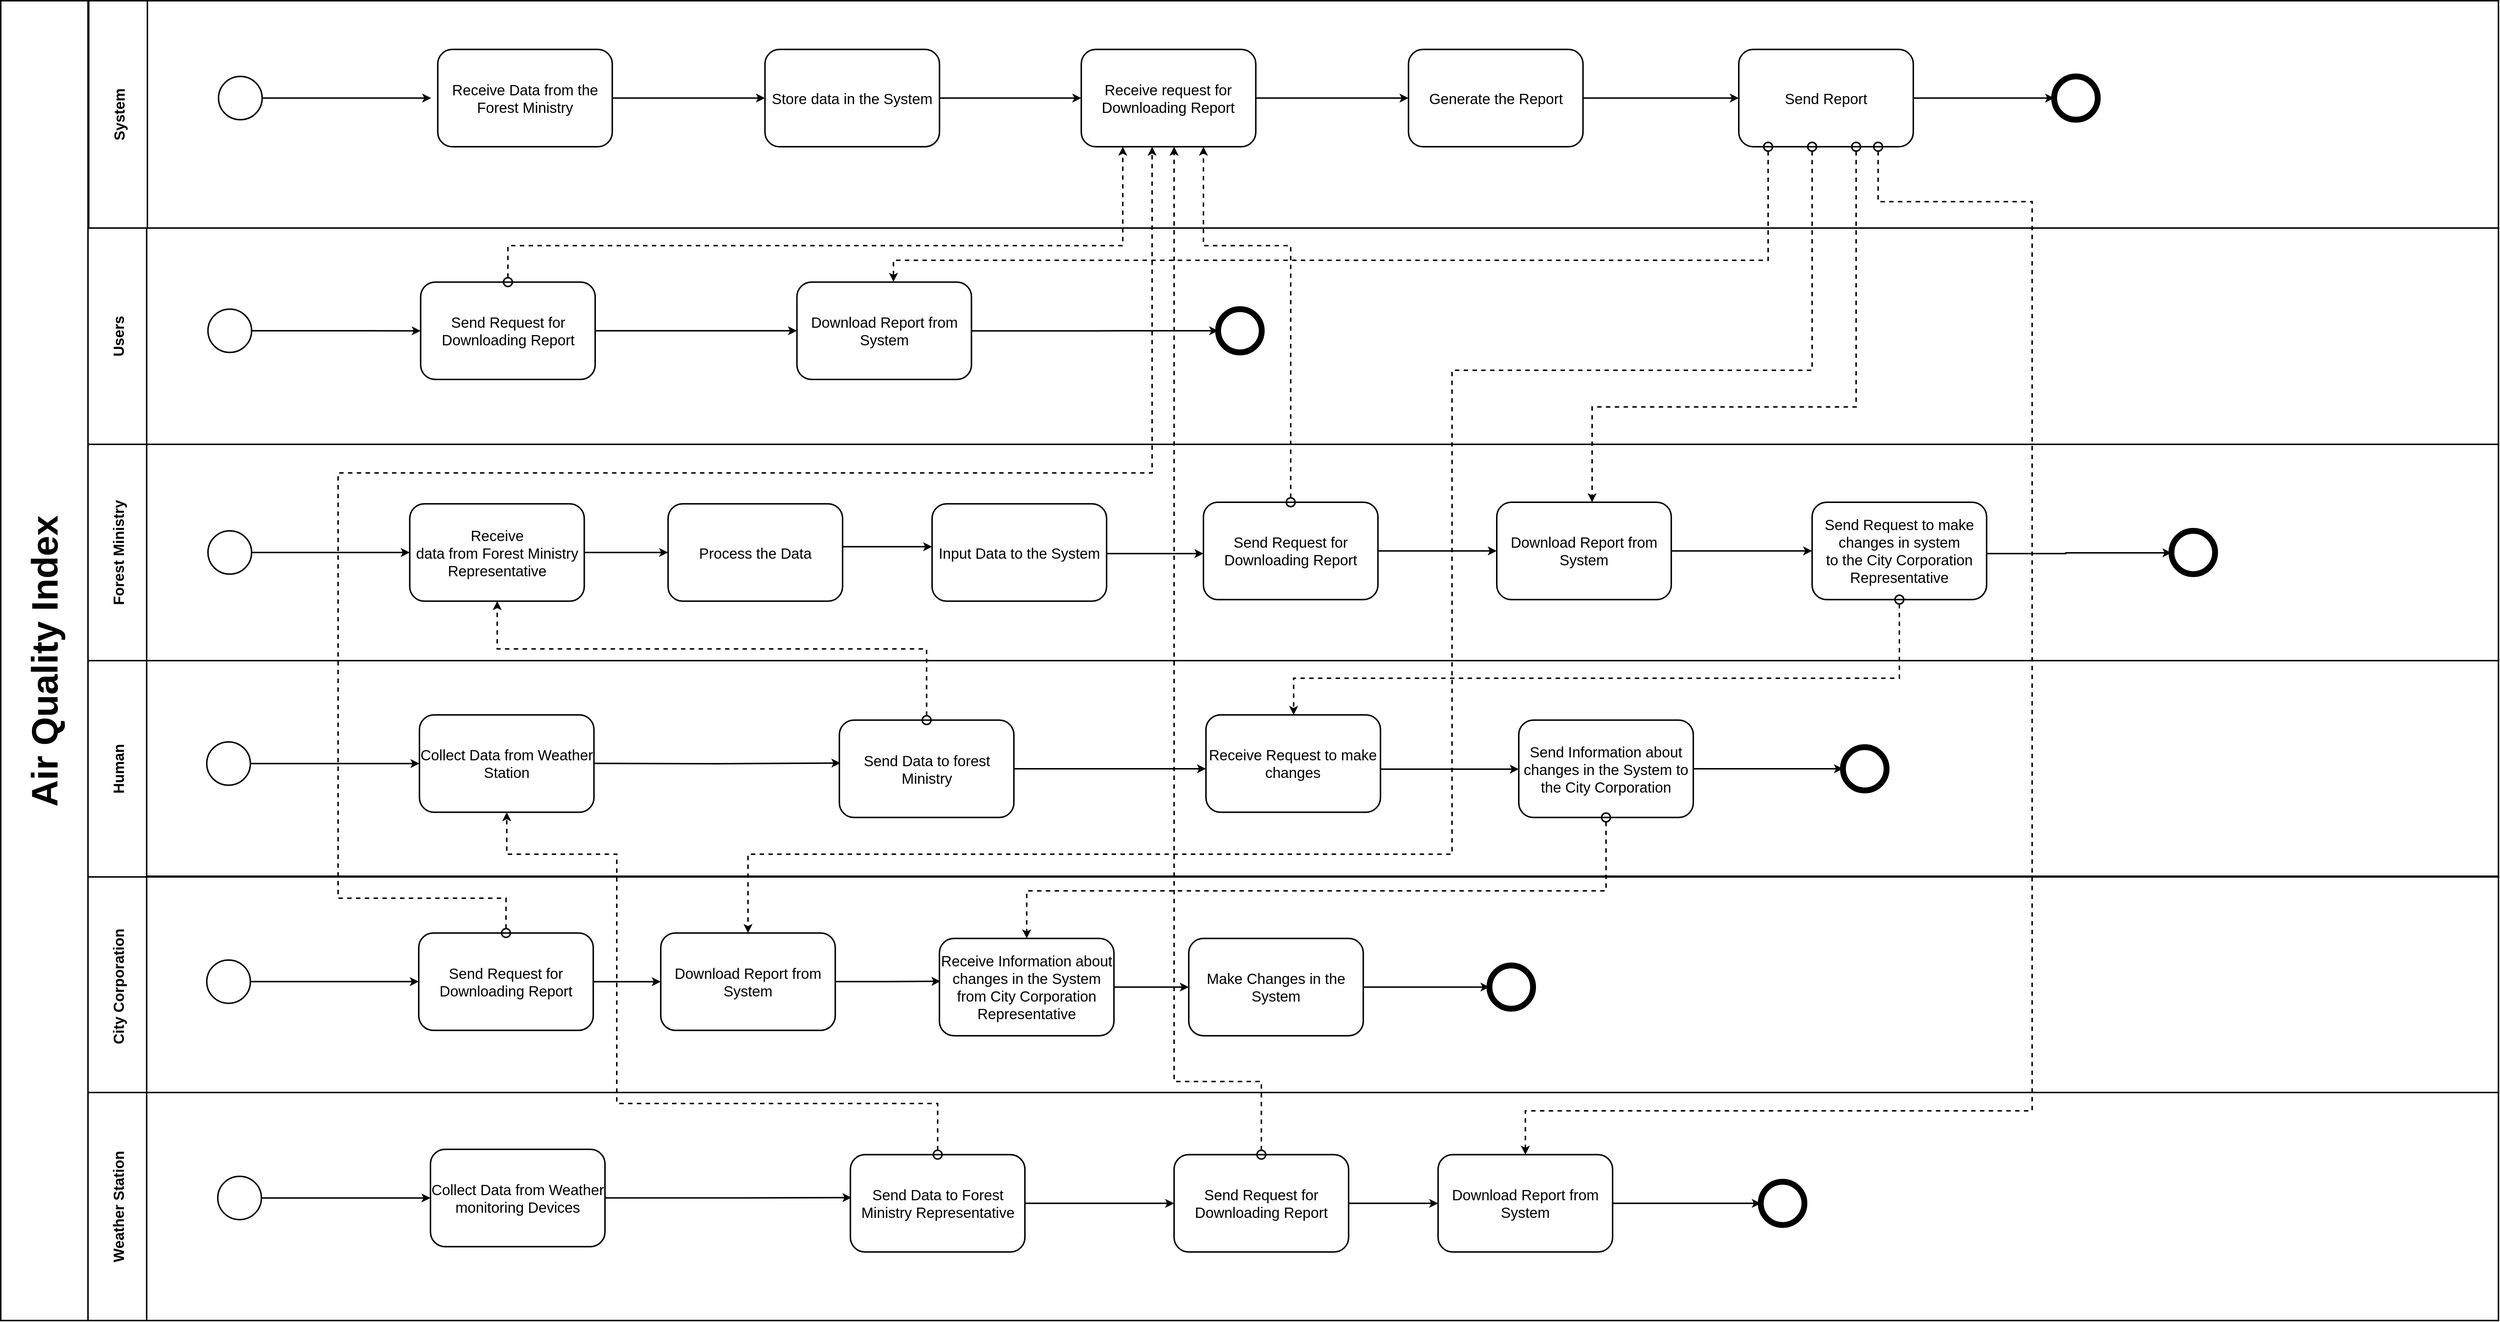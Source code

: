 <mxfile version="20.2.7" type="github">
  <diagram id="QK-G4r99VR7Iopguges4" name="Page-1">
    <mxGraphModel dx="5190" dy="3995" grid="1" gridSize="10" guides="1" tooltips="1" connect="1" arrows="1" fold="1" page="1" pageScale="1" pageWidth="850" pageHeight="1100" math="0" shadow="0">
      <root>
        <mxCell id="0" />
        <mxCell id="1" parent="0" />
        <mxCell id="XOuvGOcxkD7HM2McUkYF-175" value="Users" style="swimlane;horizontal=0;startSize=80;strokeWidth=2;fontSize=20;" vertex="1" parent="1">
          <mxGeometry x="308.983" y="-424" width="3286.907" height="295" as="geometry" />
        </mxCell>
        <mxCell id="XOuvGOcxkD7HM2McUkYF-176" style="edgeStyle=orthogonalEdgeStyle;shape=connector;rounded=0;orthogonalLoop=1;jettySize=auto;html=1;exitX=1;exitY=0.5;exitDx=0;exitDy=0;exitPerimeter=0;labelBackgroundColor=default;fontFamily=Helvetica;fontSize=11;fontColor=default;startArrow=none;startFill=0;endArrow=classic;strokeColor=default;strokeWidth=2;" edge="1" parent="XOuvGOcxkD7HM2McUkYF-175" source="XOuvGOcxkD7HM2McUkYF-177" target="XOuvGOcxkD7HM2McUkYF-182">
          <mxGeometry relative="1" as="geometry" />
        </mxCell>
        <mxCell id="XOuvGOcxkD7HM2McUkYF-177" value="" style="strokeWidth=2;html=1;shape=mxgraph.flowchart.start_2;whiteSpace=wrap;" vertex="1" parent="XOuvGOcxkD7HM2McUkYF-175">
          <mxGeometry x="163.602" y="110.625" width="59.492" height="59" as="geometry" />
        </mxCell>
        <mxCell id="XOuvGOcxkD7HM2McUkYF-178" value="" style="strokeWidth=8;html=1;shape=mxgraph.flowchart.start_2;whiteSpace=wrap;" vertex="1" parent="XOuvGOcxkD7HM2McUkYF-175">
          <mxGeometry x="1541.021" y="110.625" width="59.492" height="59" as="geometry" />
        </mxCell>
        <mxCell id="XOuvGOcxkD7HM2McUkYF-179" value="&lt;span style=&quot;font-size: 20px;&quot;&gt;Download Report from System&lt;/span&gt;" style="rounded=1;whiteSpace=wrap;html=1;strokeWidth=2;" vertex="1" parent="XOuvGOcxkD7HM2McUkYF-175">
          <mxGeometry x="966.737" y="73.75" width="237.966" height="132.75" as="geometry" />
        </mxCell>
        <mxCell id="XOuvGOcxkD7HM2McUkYF-180" style="edgeStyle=orthogonalEdgeStyle;rounded=0;orthogonalLoop=1;jettySize=auto;html=1;entryX=0;entryY=0.5;entryDx=0;entryDy=0;entryPerimeter=0;strokeWidth=2;" edge="1" parent="XOuvGOcxkD7HM2McUkYF-175" source="XOuvGOcxkD7HM2McUkYF-179" target="XOuvGOcxkD7HM2McUkYF-178">
          <mxGeometry relative="1" as="geometry">
            <mxPoint x="1027.657" y="139.668" as="targetPoint" />
          </mxGeometry>
        </mxCell>
        <mxCell id="XOuvGOcxkD7HM2McUkYF-181" style="edgeStyle=orthogonalEdgeStyle;shape=connector;rounded=0;orthogonalLoop=1;jettySize=auto;html=1;exitX=1;exitY=0.5;exitDx=0;exitDy=0;entryX=0;entryY=0.5;entryDx=0;entryDy=0;labelBackgroundColor=default;fontFamily=Helvetica;fontSize=11;fontColor=default;startArrow=none;startFill=0;endArrow=classic;strokeColor=default;strokeWidth=2;" edge="1" parent="XOuvGOcxkD7HM2McUkYF-175" source="XOuvGOcxkD7HM2McUkYF-182" target="XOuvGOcxkD7HM2McUkYF-179">
          <mxGeometry relative="1" as="geometry" />
        </mxCell>
        <mxCell id="XOuvGOcxkD7HM2McUkYF-182" value="&lt;span style=&quot;font-size: 20px;&quot;&gt;Send Request for Downloading Report&lt;/span&gt;" style="rounded=1;whiteSpace=wrap;html=1;strokeWidth=2;" vertex="1" parent="XOuvGOcxkD7HM2McUkYF-175">
          <mxGeometry x="453.623" y="73.75" width="237.966" height="132.75" as="geometry" />
        </mxCell>
        <mxCell id="XOuvGOcxkD7HM2McUkYF-183" value="Weather Station" style="swimlane;horizontal=0;startSize=80;fillStyle=solid;strokeWidth=2;fontSize=20;fontStyle=1" vertex="1" parent="1">
          <mxGeometry x="308.983" y="755" width="3286.91" height="311" as="geometry" />
        </mxCell>
        <mxCell id="XOuvGOcxkD7HM2McUkYF-184" style="edgeStyle=orthogonalEdgeStyle;rounded=0;orthogonalLoop=1;jettySize=auto;html=1;entryX=0;entryY=0.5;entryDx=0;entryDy=0;strokeWidth=2;" edge="1" parent="XOuvGOcxkD7HM2McUkYF-183" source="XOuvGOcxkD7HM2McUkYF-185" target="XOuvGOcxkD7HM2McUkYF-187">
          <mxGeometry relative="1" as="geometry" />
        </mxCell>
        <mxCell id="XOuvGOcxkD7HM2McUkYF-185" value="" style="strokeWidth=2;html=1;shape=mxgraph.flowchart.start_2;whiteSpace=wrap;" vertex="1" parent="XOuvGOcxkD7HM2McUkYF-183">
          <mxGeometry x="176.987" y="114.313" width="59.492" height="59" as="geometry" />
        </mxCell>
        <mxCell id="XOuvGOcxkD7HM2McUkYF-186" style="edgeStyle=orthogonalEdgeStyle;rounded=0;orthogonalLoop=1;jettySize=auto;html=1;entryX=0.006;entryY=0.441;entryDx=0;entryDy=0;entryPerimeter=0;strokeWidth=2;" edge="1" parent="XOuvGOcxkD7HM2McUkYF-183" source="XOuvGOcxkD7HM2McUkYF-187" target="XOuvGOcxkD7HM2McUkYF-189">
          <mxGeometry relative="1" as="geometry" />
        </mxCell>
        <mxCell id="XOuvGOcxkD7HM2McUkYF-187" value="&lt;font style=&quot;font-size: 20px;&quot;&gt;Collect Data from Weather monitoring Devices&lt;/font&gt;" style="rounded=1;whiteSpace=wrap;html=1;strokeWidth=2;" vertex="1" parent="XOuvGOcxkD7HM2McUkYF-183">
          <mxGeometry x="467.008" y="77.438" width="237.966" height="132.75" as="geometry" />
        </mxCell>
        <mxCell id="XOuvGOcxkD7HM2McUkYF-188" style="edgeStyle=orthogonalEdgeStyle;rounded=0;orthogonalLoop=1;jettySize=auto;html=1;strokeWidth=2;" edge="1" parent="XOuvGOcxkD7HM2McUkYF-183" source="XOuvGOcxkD7HM2McUkYF-189" target="XOuvGOcxkD7HM2McUkYF-192">
          <mxGeometry relative="1" as="geometry">
            <mxPoint x="1502.16" y="150.845" as="targetPoint" />
          </mxGeometry>
        </mxCell>
        <mxCell id="XOuvGOcxkD7HM2McUkYF-189" value="&lt;font style=&quot;font-size: 20px;&quot;&gt;Send Data to Forest Ministry Representative&lt;/font&gt;" style="rounded=1;whiteSpace=wrap;html=1;strokeWidth=2;" vertex="1" parent="XOuvGOcxkD7HM2McUkYF-183">
          <mxGeometry x="1039.614" y="84.812" width="237.966" height="132.75" as="geometry" />
        </mxCell>
        <mxCell id="XOuvGOcxkD7HM2McUkYF-190" value="&lt;font style=&quot;font-size: 20px;&quot;&gt;Download Report from System&lt;/font&gt;" style="rounded=1;whiteSpace=wrap;html=1;strokeWidth=2;" vertex="1" parent="XOuvGOcxkD7HM2McUkYF-183">
          <mxGeometry x="1841.013" y="84.81" width="237.966" height="132.75" as="geometry" />
        </mxCell>
        <mxCell id="XOuvGOcxkD7HM2McUkYF-191" style="edgeStyle=orthogonalEdgeStyle;rounded=0;orthogonalLoop=1;jettySize=auto;html=1;strokeWidth=2;" edge="1" parent="XOuvGOcxkD7HM2McUkYF-183" source="XOuvGOcxkD7HM2McUkYF-190" target="XOuvGOcxkD7HM2McUkYF-194">
          <mxGeometry relative="1" as="geometry">
            <mxPoint x="2242.447" y="150.728" as="targetPoint" />
          </mxGeometry>
        </mxCell>
        <mxCell id="XOuvGOcxkD7HM2McUkYF-192" value="&lt;font style=&quot;font-size: 20px;&quot;&gt;Send Request for Downloading Report&lt;/font&gt;" style="rounded=1;whiteSpace=wrap;html=1;strokeWidth=2;" vertex="1" parent="XOuvGOcxkD7HM2McUkYF-183">
          <mxGeometry x="1481.013" y="84.81" width="237.966" height="132.75" as="geometry" />
        </mxCell>
        <mxCell id="XOuvGOcxkD7HM2McUkYF-193" style="edgeStyle=orthogonalEdgeStyle;rounded=0;orthogonalLoop=1;jettySize=auto;html=1;strokeWidth=2;" edge="1" parent="XOuvGOcxkD7HM2McUkYF-183" source="XOuvGOcxkD7HM2McUkYF-192" target="XOuvGOcxkD7HM2McUkYF-190">
          <mxGeometry relative="1" as="geometry">
            <mxPoint x="1482.036" y="-278.965" as="sourcePoint" />
            <mxPoint x="1532.034" y="-272.63" as="targetPoint" />
          </mxGeometry>
        </mxCell>
        <mxCell id="XOuvGOcxkD7HM2McUkYF-194" value="" style="strokeWidth=8;html=1;shape=mxgraph.flowchart.start_2;whiteSpace=wrap;" vertex="1" parent="XOuvGOcxkD7HM2McUkYF-183">
          <mxGeometry x="2281.021" y="121.69" width="59.492" height="59" as="geometry" />
        </mxCell>
        <mxCell id="XOuvGOcxkD7HM2McUkYF-195" value="City Corporation " style="swimlane;horizontal=0;startSize=80;strokeWidth=2;fontSize=20;" vertex="1" parent="1">
          <mxGeometry x="308.983" y="460" width="3286.907" height="295" as="geometry" />
        </mxCell>
        <mxCell id="XOuvGOcxkD7HM2McUkYF-196" value="" style="strokeWidth=2;html=1;shape=mxgraph.flowchart.start_2;whiteSpace=wrap;" vertex="1" parent="XOuvGOcxkD7HM2McUkYF-195">
          <mxGeometry x="161.952" y="114.315" width="59.492" height="59" as="geometry" />
        </mxCell>
        <mxCell id="XOuvGOcxkD7HM2McUkYF-197" value="" style="strokeWidth=8;html=1;shape=mxgraph.flowchart.start_2;whiteSpace=wrap;" vertex="1" parent="XOuvGOcxkD7HM2McUkYF-195">
          <mxGeometry x="1911.021" y="121.69" width="59.492" height="59" as="geometry" />
        </mxCell>
        <mxCell id="XOuvGOcxkD7HM2McUkYF-198" value="&lt;font style=&quot;font-size: 20px;&quot;&gt;Download Report from System&lt;/font&gt;" style="rounded=1;whiteSpace=wrap;html=1;strokeWidth=2;" vertex="1" parent="XOuvGOcxkD7HM2McUkYF-195">
          <mxGeometry x="781.013" y="77.44" width="237.966" height="132.75" as="geometry" />
        </mxCell>
        <mxCell id="XOuvGOcxkD7HM2McUkYF-199" style="edgeStyle=orthogonalEdgeStyle;rounded=0;orthogonalLoop=1;jettySize=auto;html=1;strokeWidth=2;" edge="1" parent="XOuvGOcxkD7HM2McUkYF-195" source="XOuvGOcxkD7HM2McUkYF-196" target="XOuvGOcxkD7HM2McUkYF-205">
          <mxGeometry relative="1" as="geometry">
            <mxPoint x="411.017" y="144" as="targetPoint" />
          </mxGeometry>
        </mxCell>
        <mxCell id="XOuvGOcxkD7HM2McUkYF-200" style="edgeStyle=orthogonalEdgeStyle;rounded=0;orthogonalLoop=1;jettySize=auto;html=1;strokeWidth=2;" edge="1" parent="XOuvGOcxkD7HM2McUkYF-195" source="XOuvGOcxkD7HM2McUkYF-201" target="XOuvGOcxkD7HM2McUkYF-203">
          <mxGeometry relative="1" as="geometry">
            <mxPoint x="1501.017" y="151" as="targetPoint" />
          </mxGeometry>
        </mxCell>
        <mxCell id="XOuvGOcxkD7HM2McUkYF-201" value="&lt;font style=&quot;font-size: 20px;&quot;&gt;Receive Information about changes in the System from City Corporation Representative&lt;/font&gt;" style="rounded=1;whiteSpace=wrap;html=1;strokeWidth=2;" vertex="1" parent="XOuvGOcxkD7HM2McUkYF-195">
          <mxGeometry x="1161.019" y="84.815" width="237.966" height="132.75" as="geometry" />
        </mxCell>
        <mxCell id="XOuvGOcxkD7HM2McUkYF-202" style="edgeStyle=orthogonalEdgeStyle;rounded=0;orthogonalLoop=1;jettySize=auto;html=1;entryX=0.006;entryY=0.441;entryDx=0;entryDy=0;entryPerimeter=0;strokeWidth=2;" edge="1" parent="XOuvGOcxkD7HM2McUkYF-195" source="XOuvGOcxkD7HM2McUkYF-198" target="XOuvGOcxkD7HM2McUkYF-201">
          <mxGeometry relative="1" as="geometry" />
        </mxCell>
        <mxCell id="XOuvGOcxkD7HM2McUkYF-203" value="&lt;font style=&quot;font-size: 20px;&quot;&gt;Make Changes in the System&lt;/font&gt;" style="rounded=1;whiteSpace=wrap;html=1;strokeWidth=2;" vertex="1" parent="XOuvGOcxkD7HM2McUkYF-195">
          <mxGeometry x="1501.019" y="84.815" width="237.966" height="132.75" as="geometry" />
        </mxCell>
        <mxCell id="XOuvGOcxkD7HM2McUkYF-204" style="edgeStyle=orthogonalEdgeStyle;rounded=0;orthogonalLoop=1;jettySize=auto;html=1;strokeWidth=2;" edge="1" parent="XOuvGOcxkD7HM2McUkYF-195" source="XOuvGOcxkD7HM2McUkYF-203" target="XOuvGOcxkD7HM2McUkYF-197">
          <mxGeometry relative="1" as="geometry">
            <mxPoint x="1751.015" y="150.6" as="sourcePoint" />
            <mxPoint x="1891.017" y="151" as="targetPoint" />
          </mxGeometry>
        </mxCell>
        <mxCell id="XOuvGOcxkD7HM2McUkYF-205" value="&lt;font style=&quot;font-size: 20px;&quot;&gt;Send Request for Downloading Report&lt;/font&gt;" style="rounded=1;whiteSpace=wrap;html=1;strokeWidth=2;" vertex="1" parent="XOuvGOcxkD7HM2McUkYF-195">
          <mxGeometry x="451.013" y="77.44" width="237.966" height="132.75" as="geometry" />
        </mxCell>
        <mxCell id="XOuvGOcxkD7HM2McUkYF-206" style="edgeStyle=orthogonalEdgeStyle;rounded=0;orthogonalLoop=1;jettySize=auto;html=1;strokeWidth=2;" edge="1" parent="XOuvGOcxkD7HM2McUkYF-195" source="XOuvGOcxkD7HM2McUkYF-205" target="XOuvGOcxkD7HM2McUkYF-198">
          <mxGeometry relative="1" as="geometry">
            <mxPoint x="711.019" y="153.665" as="sourcePoint" />
            <mxPoint x="761.017" y="160" as="targetPoint" />
          </mxGeometry>
        </mxCell>
        <mxCell id="XOuvGOcxkD7HM2McUkYF-207" value="Human" style="swimlane;horizontal=0;startSize=80;strokeWidth=2;fontSize=20;" vertex="1" parent="1">
          <mxGeometry x="308.983" y="166" width="3286.907" height="295" as="geometry" />
        </mxCell>
        <mxCell id="XOuvGOcxkD7HM2McUkYF-208" value="" style="strokeWidth=2;html=1;shape=mxgraph.flowchart.start_2;whiteSpace=wrap;" vertex="1" parent="XOuvGOcxkD7HM2McUkYF-207">
          <mxGeometry x="161.952" y="110.875" width="59.492" height="59" as="geometry" />
        </mxCell>
        <mxCell id="XOuvGOcxkD7HM2McUkYF-209" style="edgeStyle=orthogonalEdgeStyle;rounded=0;orthogonalLoop=1;jettySize=auto;html=1;entryX=0;entryY=0.5;entryDx=0;entryDy=0;strokeWidth=2;" edge="1" parent="XOuvGOcxkD7HM2McUkYF-207" source="XOuvGOcxkD7HM2McUkYF-208" target="XOuvGOcxkD7HM2McUkYF-210">
          <mxGeometry relative="1" as="geometry" />
        </mxCell>
        <mxCell id="XOuvGOcxkD7HM2McUkYF-210" value="&lt;font style=&quot;font-size: 20px;&quot;&gt;Collect Data from Weather Station&lt;/font&gt;" style="rounded=1;whiteSpace=wrap;html=1;strokeWidth=2;" vertex="1" parent="XOuvGOcxkD7HM2McUkYF-207">
          <mxGeometry x="451.973" y="74.0" width="237.966" height="132.75" as="geometry" />
        </mxCell>
        <mxCell id="XOuvGOcxkD7HM2McUkYF-211" style="edgeStyle=orthogonalEdgeStyle;rounded=0;orthogonalLoop=1;jettySize=auto;html=1;entryX=0.006;entryY=0.441;entryDx=0;entryDy=0;entryPerimeter=0;strokeWidth=2;" edge="1" parent="XOuvGOcxkD7HM2McUkYF-207" target="XOuvGOcxkD7HM2McUkYF-212">
          <mxGeometry relative="1" as="geometry">
            <mxPoint x="689.939" y="140.075" as="sourcePoint" />
          </mxGeometry>
        </mxCell>
        <mxCell id="XOuvGOcxkD7HM2McUkYF-212" value="&lt;font style=&quot;font-size: 20px;&quot;&gt;Send Data to forest Ministry&lt;/font&gt;" style="rounded=1;whiteSpace=wrap;html=1;strokeWidth=2;" vertex="1" parent="XOuvGOcxkD7HM2McUkYF-207">
          <mxGeometry x="1024.579" y="81.125" width="237.966" height="132.75" as="geometry" />
        </mxCell>
        <mxCell id="XOuvGOcxkD7HM2McUkYF-213" value="&lt;font style=&quot;font-size: 20px;&quot;&gt;Receive Request to make changes&lt;/font&gt;" style="rounded=1;whiteSpace=wrap;html=1;strokeWidth=2;" vertex="1" parent="XOuvGOcxkD7HM2McUkYF-207">
          <mxGeometry x="1524.469" y="74.005" width="237.966" height="132.75" as="geometry" />
        </mxCell>
        <mxCell id="XOuvGOcxkD7HM2McUkYF-214" style="edgeStyle=orthogonalEdgeStyle;rounded=0;orthogonalLoop=1;jettySize=auto;html=1;strokeWidth=2;" edge="1" parent="XOuvGOcxkD7HM2McUkYF-207" source="XOuvGOcxkD7HM2McUkYF-212" target="XOuvGOcxkD7HM2McUkYF-213">
          <mxGeometry relative="1" as="geometry">
            <mxPoint x="1281.019" y="150.235" as="sourcePoint" />
            <mxPoint x="1481.017" y="164" as="targetPoint" />
            <Array as="points">
              <mxPoint x="1451" y="148" />
              <mxPoint x="1451" y="148" />
            </Array>
          </mxGeometry>
        </mxCell>
        <mxCell id="XOuvGOcxkD7HM2McUkYF-215" value="&lt;font style=&quot;font-size: 20px;&quot;&gt;Send Information about changes in the System to the City Corporation&lt;/font&gt;" style="rounded=1;whiteSpace=wrap;html=1;strokeWidth=2;" vertex="1" parent="XOuvGOcxkD7HM2McUkYF-207">
          <mxGeometry x="1951.019" y="81.125" width="237.966" height="132.75" as="geometry" />
        </mxCell>
        <mxCell id="XOuvGOcxkD7HM2McUkYF-216" style="edgeStyle=orthogonalEdgeStyle;rounded=0;orthogonalLoop=1;jettySize=auto;html=1;strokeWidth=2;" edge="1" parent="XOuvGOcxkD7HM2McUkYF-207" source="XOuvGOcxkD7HM2McUkYF-213" target="XOuvGOcxkD7HM2McUkYF-215">
          <mxGeometry relative="1" as="geometry">
            <mxPoint x="1791.015" y="146.781" as="sourcePoint" />
            <mxPoint x="1908.017" y="154" as="targetPoint" />
            <Array as="points">
              <mxPoint x="1811" y="148" />
              <mxPoint x="1811" y="148" />
            </Array>
          </mxGeometry>
        </mxCell>
        <mxCell id="XOuvGOcxkD7HM2McUkYF-217" value="" style="strokeWidth=8;html=1;shape=mxgraph.flowchart.start_2;whiteSpace=wrap;" vertex="1" parent="XOuvGOcxkD7HM2McUkYF-207">
          <mxGeometry x="2393.051" y="118.0" width="59.492" height="59" as="geometry" />
        </mxCell>
        <mxCell id="XOuvGOcxkD7HM2McUkYF-218" style="edgeStyle=orthogonalEdgeStyle;rounded=0;orthogonalLoop=1;jettySize=auto;html=1;strokeWidth=2;" edge="1" parent="XOuvGOcxkD7HM2McUkYF-207" source="XOuvGOcxkD7HM2McUkYF-215" target="XOuvGOcxkD7HM2McUkYF-217">
          <mxGeometry relative="1" as="geometry">
            <mxPoint x="2221.015" y="147.453" as="sourcePoint" />
            <mxPoint x="2084.064" y="-292.69" as="targetPoint" />
          </mxGeometry>
        </mxCell>
        <mxCell id="XOuvGOcxkD7HM2McUkYF-219" style="edgeStyle=orthogonalEdgeStyle;rounded=0;orthogonalLoop=1;jettySize=auto;html=1;dashed=1;startArrow=oval;startFill=0;endArrow=classic;endFill=1;strokeWidth=2;startSize=12;" edge="1" parent="1" source="XOuvGOcxkD7HM2McUkYF-189" target="XOuvGOcxkD7HM2McUkYF-210">
          <mxGeometry relative="1" as="geometry">
            <Array as="points">
              <mxPoint x="1467.983" y="770" />
              <mxPoint x="1029.983" y="770" />
              <mxPoint x="1029.983" y="430" />
              <mxPoint x="879.983" y="430" />
            </Array>
            <mxPoint x="271.017" y="254" as="targetPoint" />
          </mxGeometry>
        </mxCell>
        <mxCell id="XOuvGOcxkD7HM2McUkYF-220" style="edgeStyle=orthogonalEdgeStyle;rounded=0;orthogonalLoop=1;jettySize=auto;html=1;exitX=0.5;exitY=1;exitDx=0;exitDy=0;dashed=1;startArrow=oval;startFill=0;startSize=12;sourcePerimeterSpacing=0;strokeWidth=2;" edge="1" parent="1" source="XOuvGOcxkD7HM2McUkYF-215" target="XOuvGOcxkD7HM2McUkYF-201">
          <mxGeometry relative="1" as="geometry">
            <Array as="points">
              <mxPoint x="2378.983" y="480" />
              <mxPoint x="1588.983" y="480" />
            </Array>
          </mxGeometry>
        </mxCell>
        <mxCell id="XOuvGOcxkD7HM2McUkYF-221" value="Forest Ministry" style="swimlane;horizontal=0;startSize=80;strokeWidth=2;fontSize=20;rounded=0;swimlaneLine=1;" vertex="1" parent="1">
          <mxGeometry x="308.983" y="-129" width="3286.907" height="295" as="geometry">
            <mxRectangle x="880" y="360" width="40" height="150" as="alternateBounds" />
          </mxGeometry>
        </mxCell>
        <mxCell id="XOuvGOcxkD7HM2McUkYF-222" style="edgeStyle=orthogonalEdgeStyle;rounded=0;orthogonalLoop=1;jettySize=auto;html=1;strokeWidth=2;" edge="1" parent="XOuvGOcxkD7HM2McUkYF-221" source="XOuvGOcxkD7HM2McUkYF-230" target="XOuvGOcxkD7HM2McUkYF-234">
          <mxGeometry relative="1" as="geometry">
            <mxPoint x="2341.017" y="145.38" as="targetPoint" />
            <mxPoint x="2111.017" y="149" as="sourcePoint" />
          </mxGeometry>
        </mxCell>
        <mxCell id="XOuvGOcxkD7HM2McUkYF-223" value="&lt;font style=&quot;font-size: 20px;&quot;&gt;Input Data to the System&lt;/font&gt;" style="rounded=1;whiteSpace=wrap;html=1;strokeWidth=2;" vertex="1" parent="XOuvGOcxkD7HM2McUkYF-221">
          <mxGeometry x="1151.012" y="81.125" width="237.966" height="132.75" as="geometry" />
        </mxCell>
        <mxCell id="XOuvGOcxkD7HM2McUkYF-224" style="edgeStyle=orthogonalEdgeStyle;rounded=0;orthogonalLoop=1;jettySize=auto;html=1;entryX=0;entryY=0.5;entryDx=0;entryDy=0;strokeWidth=2;" edge="1" parent="XOuvGOcxkD7HM2McUkYF-221" source="XOuvGOcxkD7HM2McUkYF-229" target="XOuvGOcxkD7HM2McUkYF-228">
          <mxGeometry relative="1" as="geometry" />
        </mxCell>
        <mxCell id="XOuvGOcxkD7HM2McUkYF-225" style="edgeStyle=orthogonalEdgeStyle;rounded=0;orthogonalLoop=1;jettySize=auto;html=1;exitX=1;exitY=0.441;exitDx=0;exitDy=0;exitPerimeter=0;strokeWidth=2;" edge="1" parent="XOuvGOcxkD7HM2McUkYF-221" source="XOuvGOcxkD7HM2McUkYF-226" target="XOuvGOcxkD7HM2McUkYF-223">
          <mxGeometry relative="1" as="geometry">
            <mxPoint x="1181.017" y="140" as="targetPoint" />
            <Array as="points">
              <mxPoint x="1190" y="140" />
              <mxPoint x="1190" y="147" />
            </Array>
          </mxGeometry>
        </mxCell>
        <mxCell id="XOuvGOcxkD7HM2McUkYF-226" value="&lt;font style=&quot;font-size: 20px;&quot;&gt;Process the Data&lt;/font&gt;" style="rounded=1;whiteSpace=wrap;html=1;strokeWidth=2;" vertex="1" parent="XOuvGOcxkD7HM2McUkYF-221">
          <mxGeometry x="791.014" y="81.125" width="237.966" height="132.75" as="geometry" />
        </mxCell>
        <mxCell id="XOuvGOcxkD7HM2McUkYF-227" style="edgeStyle=orthogonalEdgeStyle;rounded=0;orthogonalLoop=1;jettySize=auto;html=1;exitX=1;exitY=0.5;exitDx=0;exitDy=0;entryX=0;entryY=0.5;entryDx=0;entryDy=0;fontSize=27;strokeWidth=2;" edge="1" parent="XOuvGOcxkD7HM2McUkYF-221" source="XOuvGOcxkD7HM2McUkYF-228" target="XOuvGOcxkD7HM2McUkYF-226">
          <mxGeometry relative="1" as="geometry" />
        </mxCell>
        <mxCell id="XOuvGOcxkD7HM2McUkYF-228" value="&lt;span style=&quot;font-size: 20px;&quot;&gt;Receive&lt;br&gt;data from Forest Ministry Representative&lt;/span&gt;" style="rounded=1;whiteSpace=wrap;html=1;strokeWidth=2;" vertex="1" parent="XOuvGOcxkD7HM2McUkYF-221">
          <mxGeometry x="438.75" y="81.125" width="237.966" height="132.75" as="geometry" />
        </mxCell>
        <mxCell id="XOuvGOcxkD7HM2McUkYF-229" value="" style="strokeWidth=2;html=1;shape=mxgraph.flowchart.start_2;whiteSpace=wrap;" vertex="1" parent="XOuvGOcxkD7HM2McUkYF-221">
          <mxGeometry x="163.602" y="118" width="59.492" height="59" as="geometry" />
        </mxCell>
        <mxCell id="XOuvGOcxkD7HM2McUkYF-230" value="&lt;font style=&quot;font-size: 20px;&quot;&gt;Download Report from System&lt;/font&gt;" style="rounded=1;whiteSpace=wrap;html=1;strokeWidth=2;" vertex="1" parent="XOuvGOcxkD7HM2McUkYF-221">
          <mxGeometry x="1921.013" y="79" width="237.966" height="132.75" as="geometry" />
        </mxCell>
        <mxCell id="XOuvGOcxkD7HM2McUkYF-231" value="&lt;font style=&quot;font-size: 20px;&quot;&gt;Send Request for Downloading Report&lt;/font&gt;" style="rounded=1;whiteSpace=wrap;html=1;strokeWidth=2;" vertex="1" parent="XOuvGOcxkD7HM2McUkYF-221">
          <mxGeometry x="1521.013" y="79" width="237.966" height="132.75" as="geometry" />
        </mxCell>
        <mxCell id="XOuvGOcxkD7HM2McUkYF-232" style="edgeStyle=orthogonalEdgeStyle;rounded=0;orthogonalLoop=1;jettySize=auto;html=1;strokeWidth=2;" edge="1" parent="XOuvGOcxkD7HM2McUkYF-221" source="XOuvGOcxkD7HM2McUkYF-231" target="XOuvGOcxkD7HM2McUkYF-230">
          <mxGeometry relative="1" as="geometry">
            <mxPoint x="1861.017" y="139" as="targetPoint" />
            <mxPoint x="1771.019" y="144.79" as="sourcePoint" />
          </mxGeometry>
        </mxCell>
        <mxCell id="XOuvGOcxkD7HM2McUkYF-233" style="edgeStyle=orthogonalEdgeStyle;rounded=0;orthogonalLoop=1;jettySize=auto;html=1;strokeWidth=2;" edge="1" parent="XOuvGOcxkD7HM2McUkYF-221" source="XOuvGOcxkD7HM2McUkYF-223" target="XOuvGOcxkD7HM2McUkYF-231">
          <mxGeometry relative="1" as="geometry">
            <mxPoint x="1471.017" y="179" as="targetPoint" />
            <mxPoint x="1401.019" y="149.025" as="sourcePoint" />
            <Array as="points">
              <mxPoint x="1471" y="149" />
              <mxPoint x="1471" y="149" />
            </Array>
          </mxGeometry>
        </mxCell>
        <mxCell id="XOuvGOcxkD7HM2McUkYF-234" value="&lt;font style=&quot;font-size: 20px;&quot;&gt;Send Request to make changes in system &lt;br&gt;to the City Corporation Representative&lt;/font&gt;" style="rounded=1;whiteSpace=wrap;html=1;strokeWidth=2;" vertex="1" parent="XOuvGOcxkD7HM2McUkYF-221">
          <mxGeometry x="2351.013" y="79" width="237.966" height="132.75" as="geometry" />
        </mxCell>
        <mxCell id="XOuvGOcxkD7HM2McUkYF-235" value="" style="strokeWidth=8;html=1;shape=mxgraph.flowchart.start_2;whiteSpace=wrap;" vertex="1" parent="XOuvGOcxkD7HM2McUkYF-221">
          <mxGeometry x="2841.021" y="118" width="59.492" height="59" as="geometry" />
        </mxCell>
        <mxCell id="XOuvGOcxkD7HM2McUkYF-236" style="edgeStyle=orthogonalEdgeStyle;rounded=0;orthogonalLoop=1;jettySize=auto;html=1;strokeWidth=2;" edge="1" parent="XOuvGOcxkD7HM2McUkYF-221" source="XOuvGOcxkD7HM2McUkYF-234" target="XOuvGOcxkD7HM2McUkYF-235">
          <mxGeometry relative="1" as="geometry">
            <mxPoint x="2793.053" y="148.995" as="targetPoint" />
            <mxPoint x="2601.019" y="148.995" as="sourcePoint" />
            <Array as="points">
              <mxPoint x="2697" y="149" />
              <mxPoint x="2793" y="148" />
            </Array>
          </mxGeometry>
        </mxCell>
        <mxCell id="XOuvGOcxkD7HM2McUkYF-237" style="edgeStyle=orthogonalEdgeStyle;rounded=0;orthogonalLoop=1;jettySize=auto;html=1;exitX=0.5;exitY=0;exitDx=0;exitDy=0;dashed=1;startArrow=oval;startFill=0;startSize=12;sourcePerimeterSpacing=0;strokeWidth=2;" edge="1" parent="1" source="XOuvGOcxkD7HM2McUkYF-212" target="XOuvGOcxkD7HM2McUkYF-228">
          <mxGeometry relative="1" as="geometry">
            <Array as="points">
              <mxPoint x="1451.983" y="150" />
              <mxPoint x="866.983" y="150" />
            </Array>
          </mxGeometry>
        </mxCell>
        <mxCell id="XOuvGOcxkD7HM2McUkYF-238" style="edgeStyle=orthogonalEdgeStyle;rounded=0;orthogonalLoop=1;jettySize=auto;html=1;exitX=0.5;exitY=1;exitDx=0;exitDy=0;dashed=1;startArrow=oval;startFill=0;startSize=12;sourcePerimeterSpacing=0;strokeWidth=2;" edge="1" parent="1" source="XOuvGOcxkD7HM2McUkYF-234" target="XOuvGOcxkD7HM2McUkYF-213">
          <mxGeometry relative="1" as="geometry">
            <mxPoint x="1571.017" y="379" as="targetPoint" />
            <Array as="points">
              <mxPoint x="2778.983" y="190" />
              <mxPoint x="1952.983" y="190" />
            </Array>
          </mxGeometry>
        </mxCell>
        <mxCell id="XOuvGOcxkD7HM2McUkYF-239" value="System" style="swimlane;horizontal=0;startSize=80;strokeWidth=2;fontSize=20;" vertex="1" parent="1">
          <mxGeometry x="310" y="-734" width="3285.89" height="310" as="geometry" />
        </mxCell>
        <mxCell id="XOuvGOcxkD7HM2McUkYF-240" style="edgeStyle=orthogonalEdgeStyle;shape=connector;rounded=0;orthogonalLoop=1;jettySize=auto;html=1;exitX=1;exitY=0.5;exitDx=0;exitDy=0;exitPerimeter=0;labelBackgroundColor=default;fontFamily=Helvetica;fontSize=11;fontColor=default;startArrow=none;startFill=0;endArrow=classic;strokeColor=default;strokeWidth=2;" edge="1" parent="XOuvGOcxkD7HM2McUkYF-239" source="XOuvGOcxkD7HM2McUkYF-241">
          <mxGeometry relative="1" as="geometry">
            <mxPoint x="467.008" y="132.75" as="targetPoint" />
          </mxGeometry>
        </mxCell>
        <mxCell id="XOuvGOcxkD7HM2McUkYF-241" value="" style="strokeWidth=2;html=1;shape=mxgraph.flowchart.start_2;whiteSpace=wrap;" vertex="1" parent="XOuvGOcxkD7HM2McUkYF-239">
          <mxGeometry x="176.987" y="103.25" width="59.492" height="59" as="geometry" />
        </mxCell>
        <mxCell id="XOuvGOcxkD7HM2McUkYF-242" value="" style="strokeWidth=8;html=1;shape=mxgraph.flowchart.start_2;whiteSpace=wrap;" vertex="1" parent="XOuvGOcxkD7HM2McUkYF-239">
          <mxGeometry x="2680.004" y="103.25" width="59.492" height="59" as="geometry" />
        </mxCell>
        <mxCell id="XOuvGOcxkD7HM2McUkYF-243" value="&lt;font style=&quot;font-size: 20px;&quot;&gt;Receive Data from the Forest Ministry&lt;/font&gt;" style="rounded=1;whiteSpace=wrap;html=1;strokeWidth=2;" vertex="1" parent="XOuvGOcxkD7HM2McUkYF-239">
          <mxGeometry x="475.932" y="66.375" width="237.966" height="132.75" as="geometry" />
        </mxCell>
        <mxCell id="XOuvGOcxkD7HM2McUkYF-244" value="&lt;font style=&quot;font-size: 20px;&quot;&gt;Store data in the System&lt;/font&gt;" style="rounded=1;whiteSpace=wrap;html=1;strokeWidth=2;" vertex="1" parent="XOuvGOcxkD7HM2McUkYF-239">
          <mxGeometry x="922.119" y="66.375" width="237.966" height="132.75" as="geometry" />
        </mxCell>
        <mxCell id="XOuvGOcxkD7HM2McUkYF-245" style="edgeStyle=orthogonalEdgeStyle;rounded=0;orthogonalLoop=1;jettySize=auto;html=1;entryX=0;entryY=0.5;entryDx=0;entryDy=0;startArrow=none;startFill=0;endArrow=classic;endFill=1;strokeWidth=2;" edge="1" parent="XOuvGOcxkD7HM2McUkYF-239" source="XOuvGOcxkD7HM2McUkYF-246" target="XOuvGOcxkD7HM2McUkYF-248">
          <mxGeometry relative="1" as="geometry" />
        </mxCell>
        <mxCell id="XOuvGOcxkD7HM2McUkYF-246" value="&lt;font style=&quot;font-size: 20px;&quot;&gt;Receive request for Downloading Report&lt;/font&gt;" style="rounded=1;whiteSpace=wrap;html=1;strokeWidth=2;" vertex="1" parent="XOuvGOcxkD7HM2McUkYF-239">
          <mxGeometry x="1353.432" y="66.375" width="237.966" height="132.75" as="geometry" />
        </mxCell>
        <mxCell id="XOuvGOcxkD7HM2McUkYF-247" style="edgeStyle=orthogonalEdgeStyle;rounded=0;orthogonalLoop=1;jettySize=auto;html=1;startArrow=none;startFill=0;endArrow=classic;endFill=1;strokeWidth=2;" edge="1" parent="XOuvGOcxkD7HM2McUkYF-239" source="XOuvGOcxkD7HM2McUkYF-248" target="XOuvGOcxkD7HM2McUkYF-251">
          <mxGeometry relative="1" as="geometry">
            <mxPoint x="2230" y="133" as="targetPoint" />
          </mxGeometry>
        </mxCell>
        <mxCell id="XOuvGOcxkD7HM2McUkYF-248" value="&lt;span style=&quot;font-size: 20px;&quot;&gt;Generate the Report&lt;/span&gt;" style="rounded=1;whiteSpace=wrap;html=1;strokeWidth=2;" vertex="1" parent="XOuvGOcxkD7HM2McUkYF-239">
          <mxGeometry x="1799.619" y="66.375" width="237.966" height="132.75" as="geometry" />
        </mxCell>
        <mxCell id="XOuvGOcxkD7HM2McUkYF-249" style="edgeStyle=orthogonalEdgeStyle;rounded=0;orthogonalLoop=1;jettySize=auto;html=1;strokeWidth=2;" edge="1" parent="XOuvGOcxkD7HM2McUkYF-239" source="XOuvGOcxkD7HM2McUkYF-243" target="XOuvGOcxkD7HM2McUkYF-244">
          <mxGeometry relative="1" as="geometry">
            <mxPoint x="921.102" y="142.75" as="targetPoint" />
          </mxGeometry>
        </mxCell>
        <mxCell id="XOuvGOcxkD7HM2McUkYF-250" style="edgeStyle=orthogonalEdgeStyle;rounded=0;orthogonalLoop=1;jettySize=auto;html=1;exitX=1;exitY=0.5;exitDx=0;exitDy=0;strokeWidth=2;" edge="1" parent="XOuvGOcxkD7HM2McUkYF-239" source="XOuvGOcxkD7HM2McUkYF-244" target="XOuvGOcxkD7HM2McUkYF-246">
          <mxGeometry relative="1" as="geometry">
            <mxPoint x="1352.415" y="142.012" as="targetPoint" />
          </mxGeometry>
        </mxCell>
        <mxCell id="XOuvGOcxkD7HM2McUkYF-251" value="&lt;span style=&quot;font-size: 20px;&quot;&gt;Send Report&lt;/span&gt;" style="rounded=1;whiteSpace=wrap;html=1;strokeWidth=2;" vertex="1" parent="XOuvGOcxkD7HM2McUkYF-239">
          <mxGeometry x="2249.999" y="66.375" width="237.966" height="132.75" as="geometry" />
        </mxCell>
        <mxCell id="XOuvGOcxkD7HM2McUkYF-252" style="edgeStyle=orthogonalEdgeStyle;rounded=0;orthogonalLoop=1;jettySize=auto;html=1;startArrow=none;startFill=0;endArrow=classic;endFill=1;strokeWidth=2;" edge="1" parent="XOuvGOcxkD7HM2McUkYF-239" source="XOuvGOcxkD7HM2McUkYF-251" target="XOuvGOcxkD7HM2McUkYF-242">
          <mxGeometry relative="1" as="geometry">
            <mxPoint x="2500.005" y="132.16" as="sourcePoint" />
            <mxPoint x="2630" y="132" as="targetPoint" />
          </mxGeometry>
        </mxCell>
        <mxCell id="XOuvGOcxkD7HM2McUkYF-253" style="edgeStyle=orthogonalEdgeStyle;rounded=0;orthogonalLoop=1;jettySize=auto;html=1;startArrow=oval;startFill=0;endArrow=classic;endFill=1;dashed=1;strokeWidth=2;jumpSize=6;startSize=12;" edge="1" parent="1" source="XOuvGOcxkD7HM2McUkYF-182" target="XOuvGOcxkD7HM2McUkYF-246">
          <mxGeometry relative="1" as="geometry">
            <mxPoint x="1600" y="234" as="targetPoint" />
            <Array as="points">
              <mxPoint x="882" y="-400" />
              <mxPoint x="1720" y="-400" />
            </Array>
          </mxGeometry>
        </mxCell>
        <mxCell id="XOuvGOcxkD7HM2McUkYF-254" style="edgeStyle=orthogonalEdgeStyle;rounded=0;orthogonalLoop=1;jettySize=auto;html=1;entryX=0.553;entryY=-0.003;entryDx=0;entryDy=0;entryPerimeter=0;dashed=1;startArrow=oval;startFill=0;endArrow=classic;endFill=1;strokeWidth=2;startSize=12;" edge="1" parent="1" source="XOuvGOcxkD7HM2McUkYF-251" target="XOuvGOcxkD7HM2McUkYF-179">
          <mxGeometry relative="1" as="geometry">
            <Array as="points">
              <mxPoint x="2600" y="-380" />
              <mxPoint x="1407" y="-380" />
            </Array>
          </mxGeometry>
        </mxCell>
        <mxCell id="XOuvGOcxkD7HM2McUkYF-255" value="&lt;b style=&quot;background-color: initial; font-size: 50px;&quot;&gt;&lt;font style=&quot;font-size: 50px;&quot;&gt;Air Quality Index&lt;/font&gt;&lt;/b&gt;" style="rounded=180&#xa;;whiteSpace=wrap;html=1;fontFamily=Helvetica;fontSize=50;fontColor=default;strokeWidth=2;verticalAlign=middle;horizontal=0;" vertex="1" parent="1">
          <mxGeometry x="190" y="-734" width="118.98" height="1800" as="geometry" />
        </mxCell>
        <mxCell id="XOuvGOcxkD7HM2McUkYF-256" style="edgeStyle=orthogonalEdgeStyle;rounded=0;orthogonalLoop=1;jettySize=auto;html=1;exitX=0.5;exitY=0;exitDx=0;exitDy=0;dashed=1;startArrow=oval;startFill=0;startSize=12;sourcePerimeterSpacing=0;strokeWidth=2;" edge="1" parent="1" source="XOuvGOcxkD7HM2McUkYF-231" target="XOuvGOcxkD7HM2McUkYF-246">
          <mxGeometry relative="1" as="geometry">
            <Array as="points">
              <mxPoint x="1949" y="-400" />
              <mxPoint x="1830" y="-400" />
            </Array>
          </mxGeometry>
        </mxCell>
        <mxCell id="XOuvGOcxkD7HM2McUkYF-257" style="edgeStyle=orthogonalEdgeStyle;rounded=0;orthogonalLoop=1;jettySize=auto;html=1;dashed=1;startArrow=oval;startFill=0;startSize=12;sourcePerimeterSpacing=0;strokeWidth=2;" edge="1" parent="1" source="XOuvGOcxkD7HM2McUkYF-251" target="XOuvGOcxkD7HM2McUkYF-230">
          <mxGeometry relative="1" as="geometry">
            <Array as="points">
              <mxPoint x="2720" y="-180" />
              <mxPoint x="2360" y="-180" />
            </Array>
          </mxGeometry>
        </mxCell>
        <mxCell id="XOuvGOcxkD7HM2McUkYF-258" style="edgeStyle=orthogonalEdgeStyle;rounded=0;orthogonalLoop=1;jettySize=auto;html=1;exitX=0.5;exitY=0;exitDx=0;exitDy=0;dashed=1;startArrow=oval;startFill=0;startSize=12;sourcePerimeterSpacing=0;strokeWidth=2;" edge="1" parent="1" source="XOuvGOcxkD7HM2McUkYF-205" target="XOuvGOcxkD7HM2McUkYF-246">
          <mxGeometry relative="1" as="geometry">
            <Array as="points">
              <mxPoint x="879" y="490" />
              <mxPoint x="650" y="490" />
              <mxPoint x="650" y="-90" />
              <mxPoint x="1760" y="-90" />
            </Array>
          </mxGeometry>
        </mxCell>
        <mxCell id="XOuvGOcxkD7HM2McUkYF-259" style="edgeStyle=orthogonalEdgeStyle;rounded=0;orthogonalLoop=1;jettySize=auto;html=1;dashed=1;startArrow=oval;startFill=0;startSize=12;sourcePerimeterSpacing=0;strokeWidth=2;" edge="1" parent="1" source="XOuvGOcxkD7HM2McUkYF-251" target="XOuvGOcxkD7HM2McUkYF-198">
          <mxGeometry relative="1" as="geometry">
            <Array as="points">
              <mxPoint x="2660" y="-230" />
              <mxPoint x="2169" y="-230" />
              <mxPoint x="2169" y="430" />
              <mxPoint x="1209" y="430" />
            </Array>
          </mxGeometry>
        </mxCell>
        <mxCell id="XOuvGOcxkD7HM2McUkYF-260" style="edgeStyle=orthogonalEdgeStyle;rounded=0;orthogonalLoop=1;jettySize=auto;html=1;exitX=0.5;exitY=0;exitDx=0;exitDy=0;dashed=1;startArrow=oval;startFill=0;startSize=12;sourcePerimeterSpacing=0;strokeWidth=2;" edge="1" parent="1" source="XOuvGOcxkD7HM2McUkYF-192" target="XOuvGOcxkD7HM2McUkYF-246">
          <mxGeometry relative="1" as="geometry">
            <Array as="points">
              <mxPoint x="1909" y="740" />
              <mxPoint x="1790" y="740" />
            </Array>
          </mxGeometry>
        </mxCell>
        <mxCell id="XOuvGOcxkD7HM2McUkYF-261" style="edgeStyle=orthogonalEdgeStyle;rounded=0;orthogonalLoop=1;jettySize=auto;html=1;dashed=1;startArrow=oval;startFill=0;startSize=12;sourcePerimeterSpacing=0;strokeWidth=2;" edge="1" parent="1" source="XOuvGOcxkD7HM2McUkYF-251" target="XOuvGOcxkD7HM2McUkYF-190">
          <mxGeometry relative="1" as="geometry">
            <mxPoint x="2627.286" y="1622.571" as="targetPoint" />
            <mxPoint x="2640" y="234" as="sourcePoint" />
            <Array as="points">
              <mxPoint x="2750" y="-460" />
              <mxPoint x="2960" y="-460" />
              <mxPoint x="2960" y="780" />
              <mxPoint x="2269" y="780" />
            </Array>
          </mxGeometry>
        </mxCell>
      </root>
    </mxGraphModel>
  </diagram>
</mxfile>
